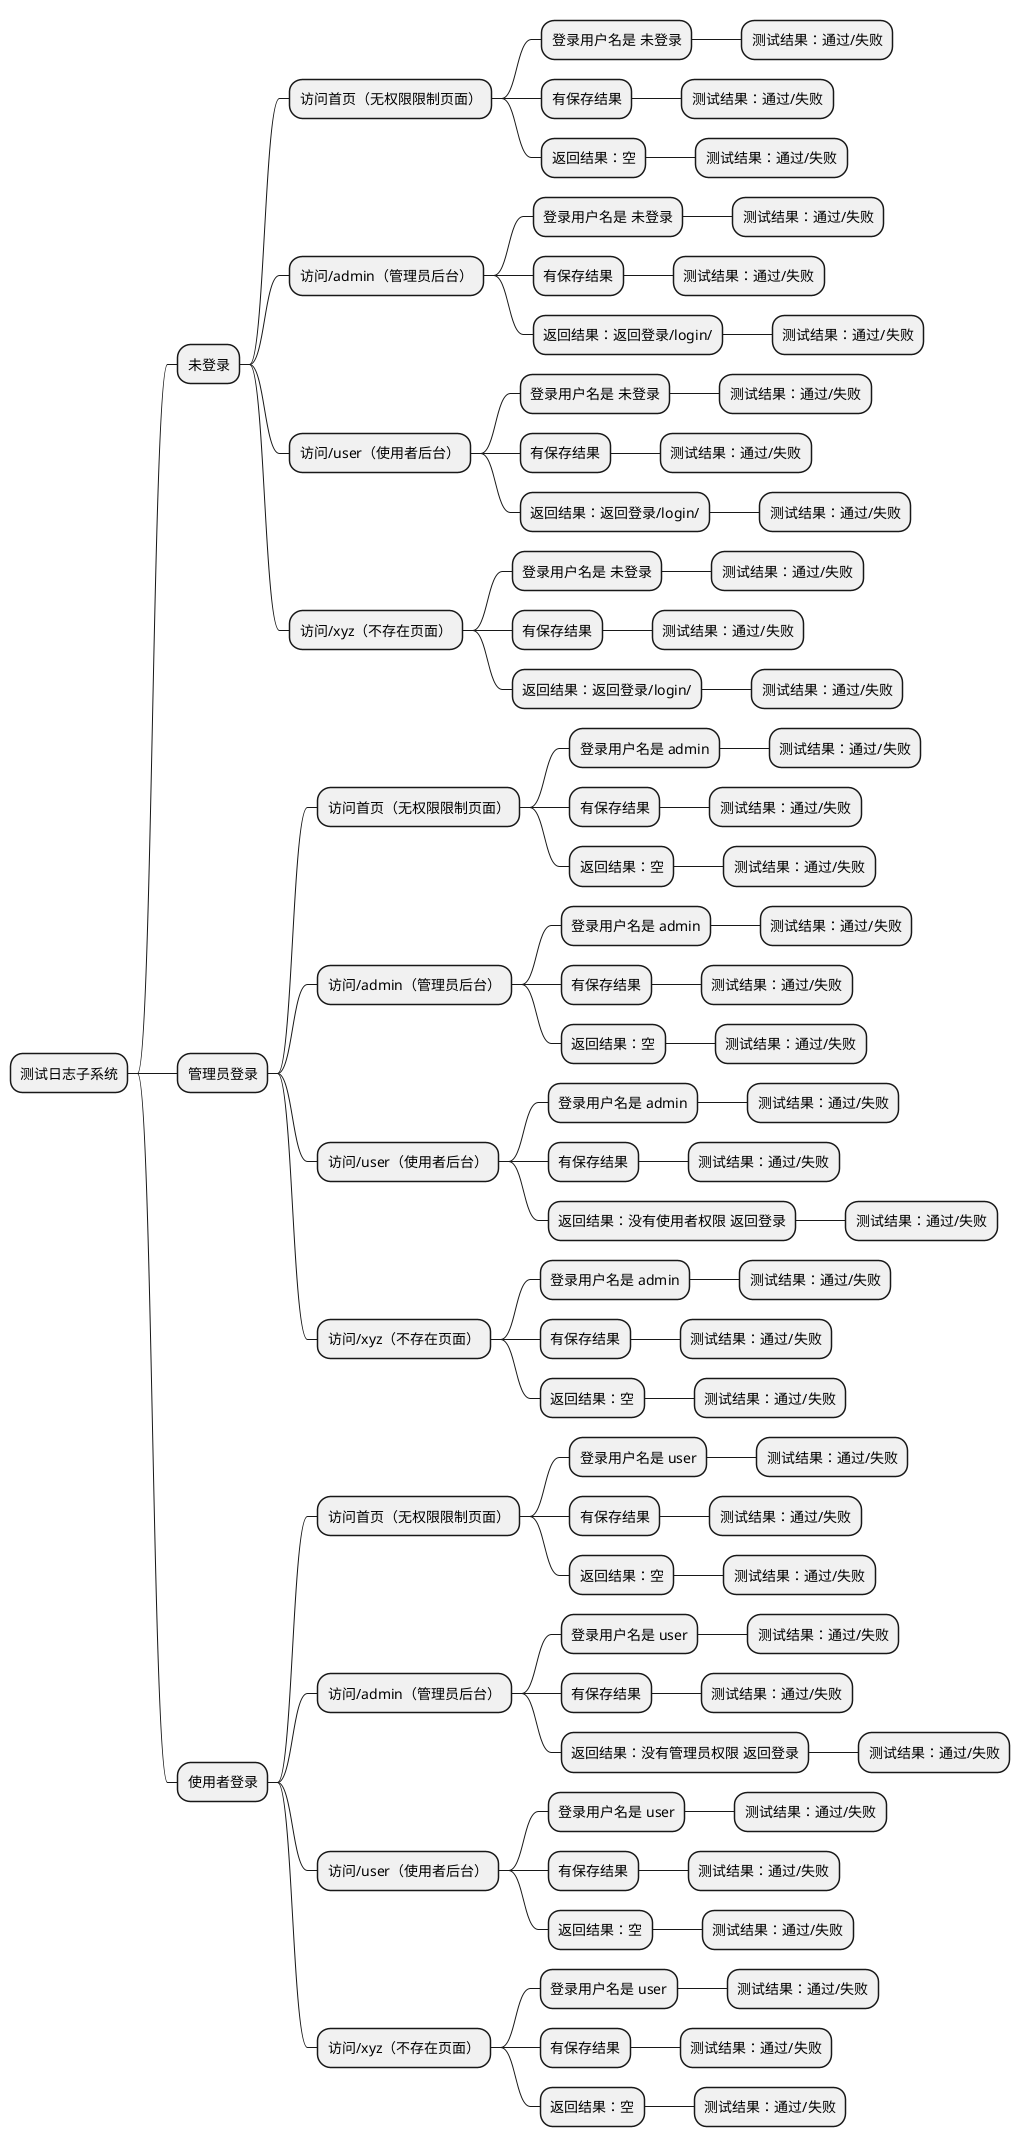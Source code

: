 @startmindmap
* 测试日志子系统
** 未登录
*** 访问首页（无权限限制页面）
**** 登录用户名是 未登录
***** 测试结果：通过/失败
**** 有保存结果
***** 测试结果：通过/失败
**** 返回结果：空
***** 测试结果：通过/失败

*** 访问/admin（管理员后台）
**** 登录用户名是 未登录
***** 测试结果：通过/失败
**** 有保存结果
***** 测试结果：通过/失败
**** 返回结果：返回登录/login/
***** 测试结果：通过/失败

*** 访问/user（使用者后台）
**** 登录用户名是 未登录
***** 测试结果：通过/失败
**** 有保存结果
***** 测试结果：通过/失败
**** 返回结果：返回登录/login/
***** 测试结果：通过/失败

*** 访问/xyz（不存在页面）
**** 登录用户名是 未登录
***** 测试结果：通过/失败
**** 有保存结果
***** 测试结果：通过/失败
**** 返回结果：返回登录/login/
***** 测试结果：通过/失败

** 管理员登录
*** 访问首页（无权限限制页面）
**** 登录用户名是 admin
***** 测试结果：通过/失败
**** 有保存结果
***** 测试结果：通过/失败
**** 返回结果：空
***** 测试结果：通过/失败

*** 访问/admin（管理员后台）
**** 登录用户名是 admin
***** 测试结果：通过/失败
**** 有保存结果
***** 测试结果：通过/失败
**** 返回结果：空
***** 测试结果：通过/失败

*** 访问/user（使用者后台）
**** 登录用户名是 admin
***** 测试结果：通过/失败
**** 有保存结果
***** 测试结果：通过/失败
**** 返回结果：没有使用者权限 返回登录
***** 测试结果：通过/失败

*** 访问/xyz（不存在页面）
**** 登录用户名是 admin
***** 测试结果：通过/失败
**** 有保存结果
***** 测试结果：通过/失败
**** 返回结果：空
***** 测试结果：通过/失败

** 使用者登录
*** 访问首页（无权限限制页面）
**** 登录用户名是 user
***** 测试结果：通过/失败
**** 有保存结果
***** 测试结果：通过/失败
**** 返回结果：空
***** 测试结果：通过/失败

*** 访问/admin（管理员后台）
**** 登录用户名是 user
***** 测试结果：通过/失败
**** 有保存结果
***** 测试结果：通过/失败
**** 返回结果：没有管理员权限 返回登录
***** 测试结果：通过/失败

*** 访问/user（使用者后台）
**** 登录用户名是 user
***** 测试结果：通过/失败
**** 有保存结果
***** 测试结果：通过/失败
**** 返回结果：空
***** 测试结果：通过/失败

*** 访问/xyz（不存在页面）
**** 登录用户名是 user
***** 测试结果：通过/失败
**** 有保存结果
***** 测试结果：通过/失败
**** 返回结果：空
***** 测试结果：通过/失败
@enduml
